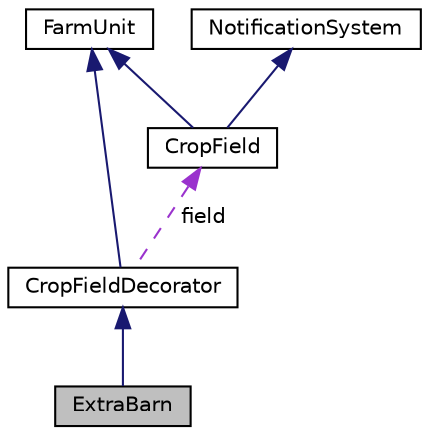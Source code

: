 digraph "ExtraBarn"
{
 // LATEX_PDF_SIZE
  edge [fontname="Helvetica",fontsize="10",labelfontname="Helvetica",labelfontsize="10"];
  node [fontname="Helvetica",fontsize="10",shape=record];
  Node1 [label="ExtraBarn",height=0.2,width=0.4,color="black", fillcolor="grey75", style="filled", fontcolor="black",tooltip="A decorator class that adds extra storage capacity to a CropField."];
  Node2 -> Node1 [dir="back",color="midnightblue",fontsize="10",style="solid",fontname="Helvetica"];
  Node2 [label="CropFieldDecorator",height=0.2,width=0.4,color="black", fillcolor="white", style="filled",URL="$classCropFieldDecorator.html",tooltip="Abstract base class for CropField decorators that adds additional functionality to CropField objects."];
  Node3 -> Node2 [dir="back",color="midnightblue",fontsize="10",style="solid",fontname="Helvetica"];
  Node3 [label="FarmUnit",height=0.2,width=0.4,color="black", fillcolor="white", style="filled",URL="$classFarmUnit.html",tooltip="Abstract class representing a unit in the farm."];
  Node4 -> Node2 [dir="back",color="darkorchid3",fontsize="10",style="dashed",label=" field" ,fontname="Helvetica"];
  Node4 [label="CropField",height=0.2,width=0.4,color="black", fillcolor="white", style="filled",URL="$classCropField.html",tooltip="Represents a crop field unit in the farm system."];
  Node3 -> Node4 [dir="back",color="midnightblue",fontsize="10",style="solid",fontname="Helvetica"];
  Node5 -> Node4 [dir="back",color="midnightblue",fontsize="10",style="solid",fontname="Helvetica"];
  Node5 [label="NotificationSystem",height=0.2,width=0.4,color="black", fillcolor="white", style="filled",URL="$classNotificationSystem.html",tooltip="Implements the Subject role in the Observer design pattern."];
}
